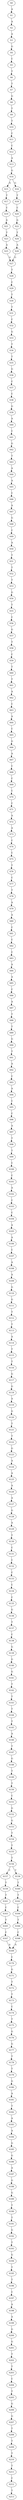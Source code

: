 strict digraph  {
	S0 -> S1 [ label = A ];
	S1 -> S2 [ label = A ];
	S2 -> S3 [ label = A ];
	S3 -> S4 [ label = G ];
	S4 -> S5 [ label = C ];
	S5 -> S6 [ label = T ];
	S6 -> S7 [ label = T ];
	S7 -> S8 [ label = G ];
	S8 -> S9 [ label = T ];
	S9 -> S10 [ label = T ];
	S10 -> S11 [ label = C ];
	S11 -> S12 [ label = C ];
	S12 -> S13 [ label = A ];
	S13 -> S14 [ label = G ];
	S14 -> S15 [ label = A ];
	S14 -> S16 [ label = G ];
	S15 -> S17 [ label = T ];
	S16 -> S18 [ label = T ];
	S17 -> S19 [ label = C ];
	S18 -> S20 [ label = C ];
	S19 -> S21 [ label = G ];
	S20 -> S22 [ label = G ];
	S21 -> S23 [ label = T ];
	S22 -> S24 [ label = T ];
	S23 -> S25 [ label = A ];
	S24 -> S26 [ label = A ];
	S25 -> S27 [ label = G ];
	S26 -> S27 [ label = G ];
	S27 -> S28 [ label = T ];
	S28 -> S29 [ label = C ];
	S29 -> S30 [ label = T ];
	S30 -> S31 [ label = T ];
	S31 -> S32 [ label = C ];
	S32 -> S33 [ label = G ];
	S33 -> S34 [ label = T ];
	S34 -> S35 [ label = T ];
	S35 -> S36 [ label = G ];
	S36 -> S37 [ label = C ];
	S37 -> S38 [ label = C ];
	S38 -> S39 [ label = G ];
	S39 -> S40 [ label = A ];
	S40 -> S41 [ label = C ];
	S41 -> S42 [ label = G ];
	S42 -> S43 [ label = T ];
	S43 -> S44 [ label = A ];
	S44 -> S45 [ label = A ];
	S45 -> S46 [ label = C ];
	S46 -> S47 [ label = A ];
	S47 -> S48 [ label = G ];
	S48 -> S49 [ label = C ];
	S49 -> S50 [ label = A ];
	S50 -> S51 [ label = T ];
	S51 -> S52 [ label = T ];
	S52 -> S53 [ label = T ];
	S53 -> S54 [ label = G ];
	S54 -> S55 [ label = T ];
	S55 -> S56 [ label = C ];
	S56 -> S57 [ label = G ];
	S57 -> S58 [ label = T ];
	S58 -> S59 [ label = C ];
	S59 -> S60 [ label = T ];
	S60 -> S61 [ label = T ];
	S61 -> S62 [ label = A ];
	S62 -> S63 [ label = C ];
	S63 -> S64 [ label = A ];
	S64 -> S65 [ label = C ];
	S65 -> S66 [ label = G ];
	S66 -> S67 [ label = A ];
	S67 -> S68 [ label = C ];
	S68 -> S69 [ label = C ];
	S69 -> S70 [ label = C ];
	S70 -> S71 [ label = C ];
	S71 -> S72 [ label = A ];
	S72 -> S73 [ label = A ];
	S73 -> S74 [ label = C ];
	S74 -> S75 [ label = C ];
	S75 -> S76 [ label = T ];
	S76 -> S77 [ label = C ];
	S77 -> S78 [ label = T ];
	S78 -> S79 [ label = A ];
	S79 -> S80 [ label = A ];
	S80 -> S81 [ label = C ];
	S81 -> S82 [ label = C ];
	S82 -> S83 [ label = C ];
	S83 -> S84 [ label = A ];
	S84 -> S85 [ label = A ];
	S85 -> S86 [ label = C ];
	S86 -> S87 [ label = A ];
	S87 -> S88 [ label = T ];
	S88 -> S89 [ label = T ];
	S89 -> S90 [ label = G ];
	S90 -> S91 [ label = T ];
	S91 -> S92 [ label = A ];
	S92 -> S93 [ label = C ];
	S93 -> S94 [ label = A ];
	S94 -> S95 [ label = C ];
	S95 -> S96 [ label = C ];
	S96 -> S97 [ label = A ];
	S97 -> S98 [ label = T ];
	S98 -> S99 [ label = T ];
	S99 -> S100 [ label = C ];
	S100 -> S101 [ label = C ];
	S101 -> S102 [ label = A ];
	S102 -> S103 [ label = C ];
	S103 -> S104 [ label = C ];
	S104 -> S105 [ label = A ];
	S105 -> S106 [ label = A ];
	S106 -> S107 [ label = C ];
	S107 -> S108 [ label = A ];
	S108 -> S109 [ label = A ];
	S109 -> S110 [ label = G ];
	S110 -> S111 [ label = G ];
	S111 -> S112 [ label = T ];
	S112 -> S113 [ label = T ];
	S113 -> S114 [ label = A ];
	S114 -> S115 [ label = T ];
	S115 -> S116 [ label = T ];
	S116 -> S117 [ label = G ];
	S117 -> S118 [ label = G ];
	S118 -> S119 [ label = A ];
	S119 -> S120 [ label = G ];
	S120 -> S121 [ label = T ];
	S121 -> S122 [ label = T ];
	S122 -> S123 [ label = G ];
	S123 -> S124 [ label = A ];
	S124 -> S125 [ label = A ];
	S125 -> S126 [ label = A ];
	S126 -> S127 [ label = A ];
	S127 -> S128 [ label = G ];
	S128 -> S129 [ label = A ];
	S129 -> S130 [ label = T ];
	S130 -> S131 [ label = C ];
	S131 -> S132 [ label = C ];
	S132 -> S133 [ label = C ];
	S133 -> S134 [ label = C ];
	S134 -> S135 [ label = C ];
	S135 -> S136 [ label = G ];
	S136 -> S137 [ label = T ];
	S137 -> S138 [ label = C ];
	S138 -> S139 [ label = G ];
	S139 -> S140 [ label = G ];
	S140 -> S141 [ label = G ];
	S141 -> S142 [ label = T ];
	S142 -> S143 [ label = T ];
	S143 -> S144 [ label = T ];
	S144 -> S145 [ label = T ];
	S145 -> S146 [ label = A ];
	S146 -> S147 [ label = T ];
	S147 -> S148 [ label = G ];
	S148 -> S149 [ label = T ];
	S149 -> S150 [ label = T ];
	S150 -> S151 [ label = C ];
	S151 -> S152 [ label = G ];
	S152 -> S153 [ label = G ];
	S153 -> S154 [ label = T ];
	S154 -> S155 [ label = T ];
	S155 -> S156 [ label = T ];
	S156 -> S157 [ label = C ];
	S156 -> S158 [ label = T ];
	S157 -> S159 [ label = T ];
	S158 -> S160 [ label = T ];
	S159 -> S161 [ label = T ];
	S160 -> S162 [ label = T ];
	S161 -> S163 [ label = C ];
	S162 -> S164 [ label = C ];
	S163 -> S165 [ label = T ];
	S164 -> S166 [ label = T ];
	S165 -> S167 [ label = C ];
	S166 -> S168 [ label = C ];
	S167 -> S169 [ label = A ];
	S168 -> S169 [ label = A ];
	S169 -> S170 [ label = C ];
	S170 -> S171 [ label = G ];
	S171 -> S172 [ label = T ];
	S172 -> S173 [ label = T ];
	S173 -> S174 [ label = C ];
	S174 -> S175 [ label = T ];
	S175 -> S176 [ label = G ];
	S176 -> S177 [ label = G ];
	S177 -> S178 [ label = T ];
	S178 -> S179 [ label = T ];
	S179 -> S180 [ label = G ];
	S180 -> S181 [ label = A ];
	S181 -> S182 [ label = T ];
	S182 -> S183 [ label = A ];
	S183 -> S184 [ label = A ];
	S184 -> S185 [ label = G ];
	S185 -> S186 [ label = G ];
	S186 -> S187 [ label = A ];
	S187 -> S188 [ label = G ];
	S188 -> S189 [ label = G ];
	S189 -> S190 [ label = T ];
	S190 -> S191 [ label = T ];
	S191 -> S192 [ label = G ];
	S192 -> S193 [ label = T ];
	S193 -> S194 [ label = G ];
	S194 -> S195 [ label = T ];
	S195 -> S196 [ label = T ];
	S196 -> S197 [ label = C ];
	S197 -> S198 [ label = A ];
	S198 -> S199 [ label = A ];
	S199 -> S200 [ label = G ];
	S200 -> S201 [ label = G ];
	S201 -> S202 [ label = T ];
	S202 -> S203 [ label = T ];
	S203 -> S204 [ label = C ];
	S204 -> S205 [ label = T ];
	S205 -> S206 [ label = G ];
	S206 -> S207 [ label = G ];
	S207 -> S208 [ label = T ];
	S208 -> S209 [ label = T ];
	S209 -> S210 [ label = T ];
	S210 -> S211 [ label = T ];
	S211 -> S212 [ label = C ];
	S212 -> S213 [ label = T ];
}
